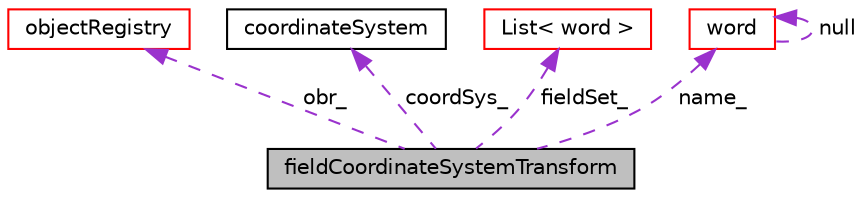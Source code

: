 digraph "fieldCoordinateSystemTransform"
{
  bgcolor="transparent";
  edge [fontname="Helvetica",fontsize="10",labelfontname="Helvetica",labelfontsize="10"];
  node [fontname="Helvetica",fontsize="10",shape=record];
  Node1 [label="fieldCoordinateSystemTransform",height=0.2,width=0.4,color="black", fillcolor="grey75", style="filled", fontcolor="black"];
  Node2 -> Node1 [dir="back",color="darkorchid3",fontsize="10",style="dashed",label=" obr_" ,fontname="Helvetica"];
  Node2 [label="objectRegistry",height=0.2,width=0.4,color="red",URL="$a01678.html",tooltip="Registry of regIOobjects. "];
  Node3 -> Node1 [dir="back",color="darkorchid3",fontsize="10",style="dashed",label=" coordSys_" ,fontname="Helvetica"];
  Node3 [label="coordinateSystem",height=0.2,width=0.4,color="black",URL="$a00401.html",tooltip="Base class for other coordinate system specifications. "];
  Node4 -> Node1 [dir="back",color="darkorchid3",fontsize="10",style="dashed",label=" fieldSet_" ,fontname="Helvetica"];
  Node4 [label="List\< word \>",height=0.2,width=0.4,color="red",URL="$a01355.html"];
  Node5 -> Node1 [dir="back",color="darkorchid3",fontsize="10",style="dashed",label=" name_" ,fontname="Helvetica"];
  Node5 [label="word",height=0.2,width=0.4,color="red",URL="$a02856.html",tooltip="A class for handling words, derived from string. "];
  Node5 -> Node5 [dir="back",color="darkorchid3",fontsize="10",style="dashed",label=" null" ,fontname="Helvetica"];
}
